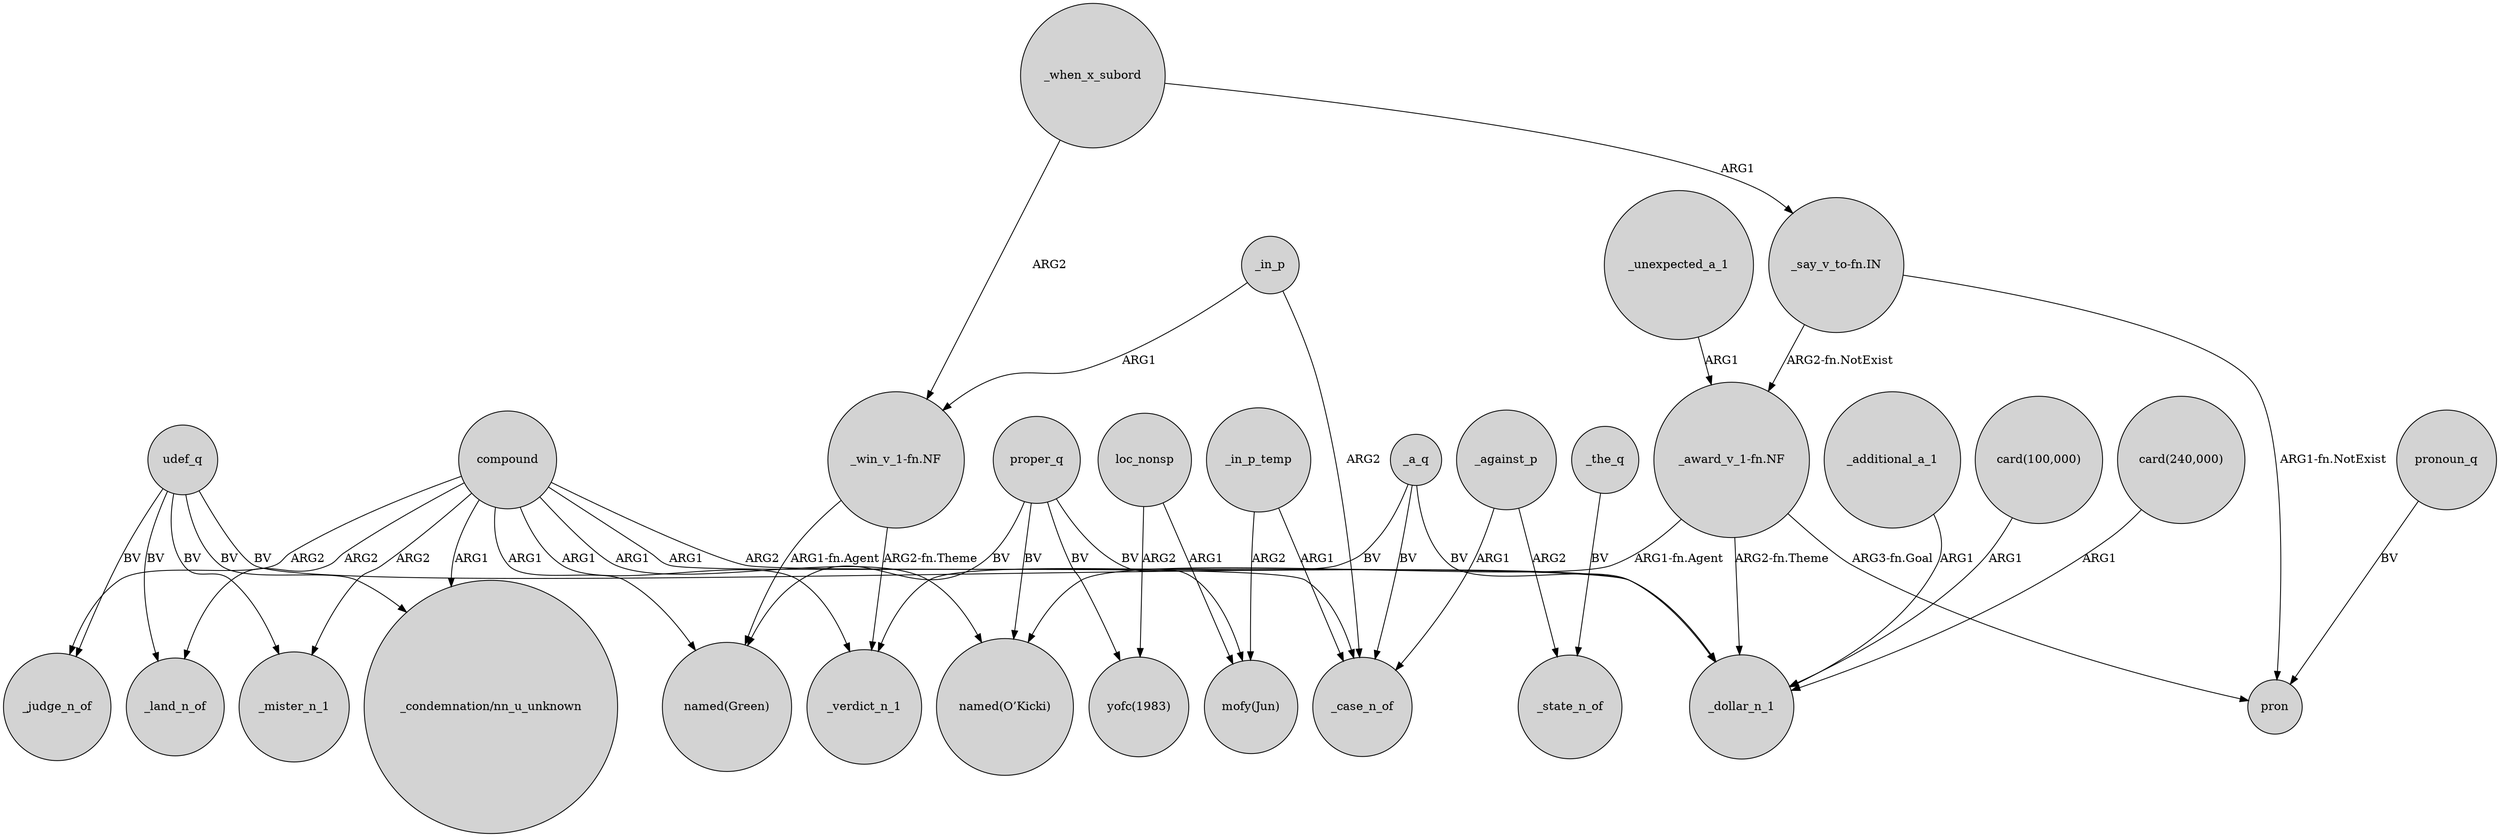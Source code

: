 digraph {
	node [shape=circle style=filled]
	compound -> "_condemnation/nn_u_unknown" [label=ARG1]
	compound -> "named(O’Kicki)" [label=ARG1]
	_additional_a_1 -> _dollar_n_1 [label=ARG1]
	_against_p -> _case_n_of [label=ARG1]
	_in_p -> "_win_v_1-fn.NF" [label=ARG1]
	_unexpected_a_1 -> "_award_v_1-fn.NF" [label=ARG1]
	"_award_v_1-fn.NF" -> "named(O’Kicki)" [label="ARG1-fn.Agent"]
	"_win_v_1-fn.NF" -> _verdict_n_1 [label="ARG2-fn.Theme"]
	_against_p -> _state_n_of [label=ARG2]
	_a_q -> _case_n_of [label=BV]
	_when_x_subord -> "_say_v_to-fn.IN" [label=ARG1]
	compound -> _judge_n_of [label=ARG2]
	compound -> _mister_n_1 [label=ARG2]
	"_say_v_to-fn.IN" -> pron [label="ARG1-fn.NotExist"]
	udef_q -> _mister_n_1 [label=BV]
	proper_q -> "mofy(Jun)" [label=BV]
	proper_q -> "named(O’Kicki)" [label=BV]
	udef_q -> _land_n_of [label=BV]
	_the_q -> _state_n_of [label=BV]
	proper_q -> "yofc(1983)" [label=BV]
	"_award_v_1-fn.NF" -> _dollar_n_1 [label="ARG2-fn.Theme"]
	_in_p_temp -> _case_n_of [label=ARG1]
	_a_q -> _dollar_n_1 [label=BV]
	udef_q -> _judge_n_of [label=BV]
	compound -> _verdict_n_1 [label=ARG1]
	pronoun_q -> pron [label=BV]
	"_award_v_1-fn.NF" -> pron [label="ARG3-fn.Goal"]
	compound -> _case_n_of [label=ARG1]
	compound -> "named(Green)" [label=ARG1]
	compound -> _land_n_of [label=ARG2]
	udef_q -> "_condemnation/nn_u_unknown" [label=BV]
	"card(100,000)" -> _dollar_n_1 [label=ARG1]
	_when_x_subord -> "_win_v_1-fn.NF" [label=ARG2]
	"_win_v_1-fn.NF" -> "named(Green)" [label="ARG1-fn.Agent"]
	proper_q -> "named(Green)" [label=BV]
	_in_p_temp -> "mofy(Jun)" [label=ARG2]
	loc_nonsp -> "yofc(1983)" [label=ARG2]
	_in_p -> _case_n_of [label=ARG2]
	loc_nonsp -> "mofy(Jun)" [label=ARG1]
	compound -> _dollar_n_1 [label=ARG2]
	"card(240,000)" -> _dollar_n_1 [label=ARG1]
	udef_q -> _dollar_n_1 [label=BV]
	"_say_v_to-fn.IN" -> "_award_v_1-fn.NF" [label="ARG2-fn.NotExist"]
	_a_q -> _verdict_n_1 [label=BV]
}
